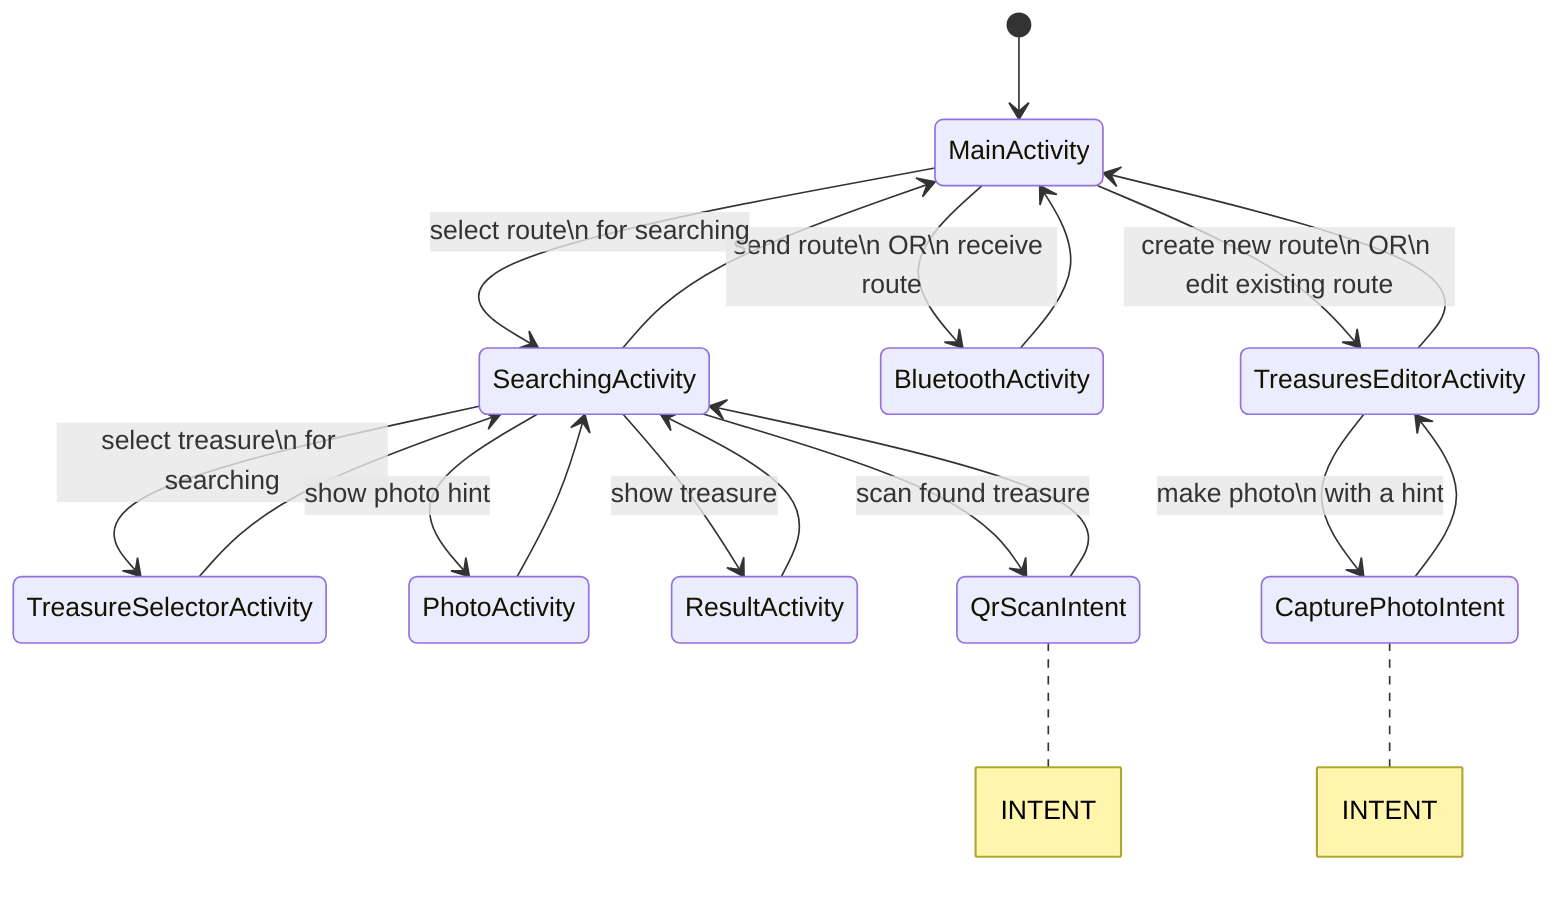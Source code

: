 stateDiagram-v2
    [*] --> MainActivity
    MainActivity --> TreasuresEditorActivity : create new route\n OR\n edit existing route
    TreasuresEditorActivity --> MainActivity
    MainActivity --> BluetoothActivity : send route\n OR\n receive route
    BluetoothActivity --> MainActivity
    MainActivity --> SearchingActivity : select route\n for searching
    SearchingActivity --> MainActivity
    SearchingActivity --> TreasureSelectorActivity : select treasure\n for searching
    TreasureSelectorActivity --> SearchingActivity
    SearchingActivity --> PhotoActivity : show photo hint
    PhotoActivity --> SearchingActivity
    SearchingActivity --> ResultActivity : show treasure
    ResultActivity --> SearchingActivity
    SearchingActivity --> QrScanIntent : scan found treasure
    QrScanIntent --> SearchingActivity
    TreasuresEditorActivity --> CapturePhotoIntent : make photo\n with a hint
    CapturePhotoIntent --> TreasuresEditorActivity

    note right of QrScanIntent: INTENT
    note right of CapturePhotoIntent: INTENT